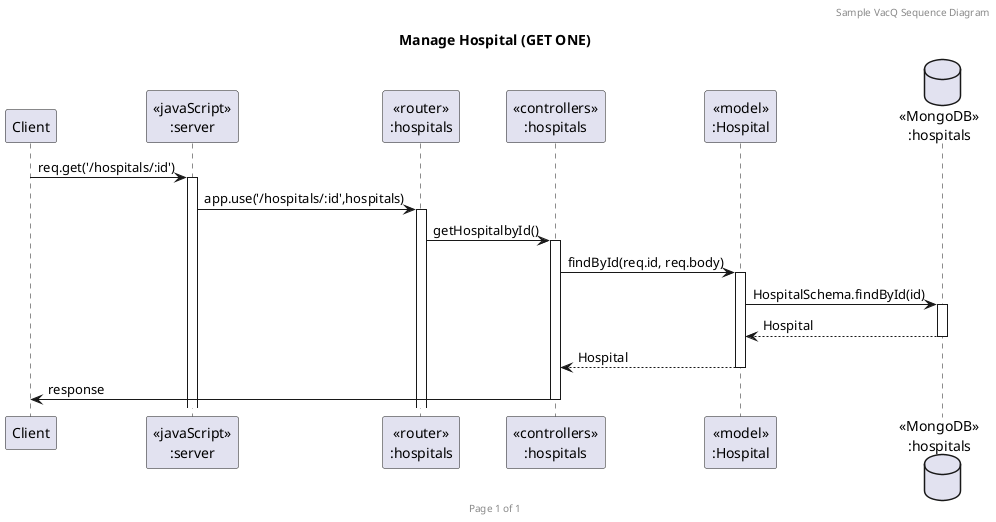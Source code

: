 @startuml Manage Hospital (GET ONE)

header Sample VacQ Sequence Diagram
footer Page %page% of %lastpage%
title "Manage Hospital (GET ONE)"

participant "Client" as client
participant "<<javaScript>>\n:server" as server
participant "<<router>>\n:hospitals" as routerHospitals
participant "<<controllers>>\n:hospitals" as controllersHospitals
participant "<<model>>\n:Hospital" as modelHospital
database "<<MongoDB>>\n:hospitals" as HospitalsDatabase

client->server ++:req.get('/hospitals/:id')
server->routerHospitals ++:app.use('/hospitals/:id',hospitals)
routerHospitals -> controllersHospitals ++:getHospitalbyId()
controllersHospitals->modelHospital ++:findById(req.id, req.body)
modelHospital ->HospitalsDatabase ++: HospitalSchema.findById(id)
HospitalsDatabase --> modelHospital --: Hospital
controllersHospitals <-- modelHospital --: Hospital
controllersHospitals->client --:response

@enduml
